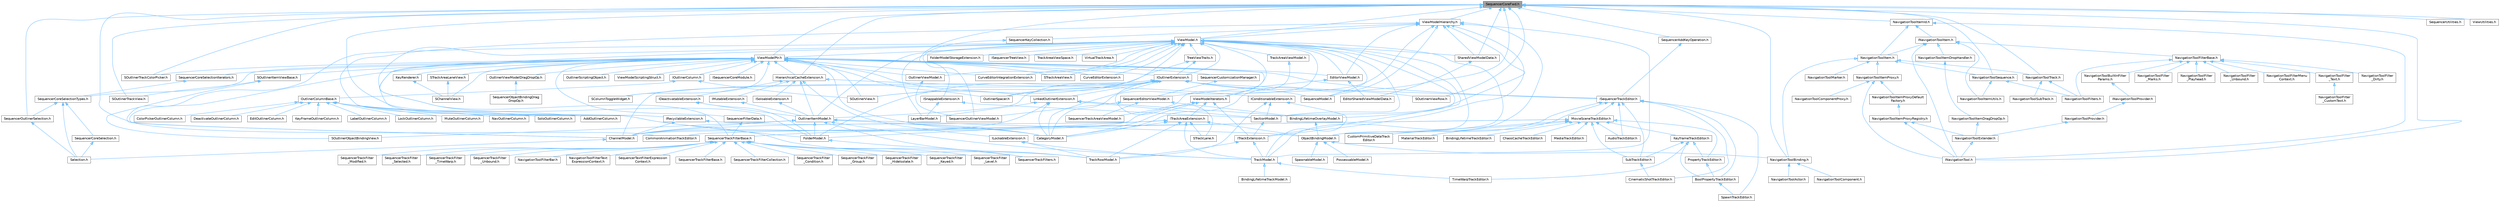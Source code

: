 digraph "SequencerCoreFwd.h"
{
 // INTERACTIVE_SVG=YES
 // LATEX_PDF_SIZE
  bgcolor="transparent";
  edge [fontname=Helvetica,fontsize=10,labelfontname=Helvetica,labelfontsize=10];
  node [fontname=Helvetica,fontsize=10,shape=box,height=0.2,width=0.4];
  Node1 [id="Node000001",label="SequencerCoreFwd.h",height=0.2,width=0.4,color="gray40", fillcolor="grey60", style="filled", fontcolor="black",tooltip=" "];
  Node1 -> Node2 [id="edge1_Node000001_Node000002",dir="back",color="steelblue1",style="solid",tooltip=" "];
  Node2 [id="Node000002",label="CommonAnimationTrackEditor.h",height=0.2,width=0.4,color="grey40", fillcolor="white", style="filled",URL="$d9/d6e/CommonAnimationTrackEditor_8h.html",tooltip=" "];
  Node1 -> Node3 [id="edge2_Node000001_Node000003",dir="back",color="steelblue1",style="solid",tooltip=" "];
  Node3 [id="Node000003",label="HierarchicalCacheExtension.h",height=0.2,width=0.4,color="grey40", fillcolor="white", style="filled",URL="$da/d29/HierarchicalCacheExtension_8h.html",tooltip=" "];
  Node3 -> Node4 [id="edge3_Node000003_Node000004",dir="back",color="steelblue1",style="solid",tooltip=" "];
  Node4 [id="Node000004",label="IConditionableExtension.h",height=0.2,width=0.4,color="grey40", fillcolor="white", style="filled",URL="$d3/d60/IConditionableExtension_8h.html",tooltip=" "];
  Node4 -> Node5 [id="edge4_Node000004_Node000005",dir="back",color="steelblue1",style="solid",tooltip=" "];
  Node5 [id="Node000005",label="SectionModel.h",height=0.2,width=0.4,color="grey40", fillcolor="white", style="filled",URL="$d7/d0c/SectionModel_8h.html",tooltip=" "];
  Node5 -> Node6 [id="edge5_Node000005_Node000006",dir="back",color="steelblue1",style="solid",tooltip=" "];
  Node6 [id="Node000006",label="ITrackExtension.h",height=0.2,width=0.4,color="grey40", fillcolor="white", style="filled",URL="$d4/d09/ITrackExtension_8h.html",tooltip=" "];
  Node6 -> Node7 [id="edge6_Node000006_Node000007",dir="back",color="steelblue1",style="solid",tooltip=" "];
  Node7 [id="Node000007",label="TrackModel.h",height=0.2,width=0.4,color="grey40", fillcolor="white", style="filled",URL="$db/d94/TrackModel_8h.html",tooltip=" "];
  Node7 -> Node8 [id="edge7_Node000007_Node000008",dir="back",color="steelblue1",style="solid",tooltip=" "];
  Node8 [id="Node000008",label="BindingLifetimeTrackModel.h",height=0.2,width=0.4,color="grey40", fillcolor="white", style="filled",URL="$d5/d30/BindingLifetimeTrackModel_8h.html",tooltip=" "];
  Node7 -> Node9 [id="edge8_Node000007_Node000009",dir="back",color="steelblue1",style="solid",tooltip=" "];
  Node9 [id="Node000009",label="TimeWarpTrackEditor.h",height=0.2,width=0.4,color="grey40", fillcolor="white", style="filled",URL="$dc/d2e/TimeWarpTrackEditor_8h.html",tooltip=" "];
  Node6 -> Node10 [id="edge9_Node000006_Node000010",dir="back",color="steelblue1",style="solid",tooltip=" "];
  Node10 [id="Node000010",label="TrackRowModel.h",height=0.2,width=0.4,color="grey40", fillcolor="white", style="filled",URL="$d8/db5/TrackRowModel_8h.html",tooltip=" "];
  Node4 -> Node7 [id="edge10_Node000004_Node000007",dir="back",color="steelblue1",style="solid",tooltip=" "];
  Node4 -> Node10 [id="edge11_Node000004_Node000010",dir="back",color="steelblue1",style="solid",tooltip=" "];
  Node3 -> Node11 [id="edge12_Node000003_Node000011",dir="back",color="steelblue1",style="solid",tooltip=" "];
  Node11 [id="Node000011",label="IDeactivatableExtension.h",height=0.2,width=0.4,color="grey40", fillcolor="white", style="filled",URL="$dd/d9e/IDeactivatableExtension_8h.html",tooltip=" "];
  Node11 -> Node12 [id="edge13_Node000011_Node000012",dir="back",color="steelblue1",style="solid",tooltip=" "];
  Node12 [id="Node000012",label="FolderModel.h",height=0.2,width=0.4,color="grey40", fillcolor="white", style="filled",URL="$d4/d1d/FolderModel_8h.html",tooltip=" "];
  Node12 -> Node13 [id="edge14_Node000012_Node000013",dir="back",color="steelblue1",style="solid",tooltip=" "];
  Node13 [id="Node000013",label="SequencerTrackFilters.h",height=0.2,width=0.4,color="grey40", fillcolor="white", style="filled",URL="$df/d72/SequencerTrackFilters_8h.html",tooltip=" "];
  Node11 -> Node14 [id="edge15_Node000011_Node000014",dir="back",color="steelblue1",style="solid",tooltip=" "];
  Node14 [id="Node000014",label="OutlinerItemModel.h",height=0.2,width=0.4,color="grey40", fillcolor="white", style="filled",URL="$da/dbf/OutlinerItemModel_8h.html",tooltip=" "];
  Node14 -> Node15 [id="edge16_Node000014_Node000015",dir="back",color="steelblue1",style="solid",tooltip=" "];
  Node15 [id="Node000015",label="CategoryModel.h",height=0.2,width=0.4,color="grey40", fillcolor="white", style="filled",URL="$db/dfe/CategoryModel_8h.html",tooltip=" "];
  Node14 -> Node16 [id="edge17_Node000014_Node000016",dir="back",color="steelblue1",style="solid",tooltip=" "];
  Node16 [id="Node000016",label="ChannelModel.h",height=0.2,width=0.4,color="grey40", fillcolor="white", style="filled",URL="$de/d30/ChannelModel_8h.html",tooltip=" "];
  Node16 -> Node17 [id="edge18_Node000016_Node000017",dir="back",color="steelblue1",style="solid",tooltip=" "];
  Node17 [id="Node000017",label="Selection.h",height=0.2,width=0.4,color="grey40", fillcolor="white", style="filled",URL="$dd/dc2/Editor_2Sequencer_2Public_2MVVM_2Selection_2Selection_8h.html",tooltip=" "];
  Node14 -> Node12 [id="edge19_Node000014_Node000012",dir="back",color="steelblue1",style="solid",tooltip=" "];
  Node14 -> Node18 [id="edge20_Node000014_Node000018",dir="back",color="steelblue1",style="solid",tooltip=" "];
  Node18 [id="Node000018",label="ObjectBindingModel.h",height=0.2,width=0.4,color="grey40", fillcolor="white", style="filled",URL="$de/dbc/ObjectBindingModel_8h.html",tooltip=" "];
  Node18 -> Node19 [id="edge21_Node000018_Node000019",dir="back",color="steelblue1",style="solid",tooltip=" "];
  Node19 [id="Node000019",label="NavigationToolBinding.h",height=0.2,width=0.4,color="grey40", fillcolor="white", style="filled",URL="$d0/db5/NavigationToolBinding_8h.html",tooltip=" "];
  Node19 -> Node20 [id="edge22_Node000019_Node000020",dir="back",color="steelblue1",style="solid",tooltip=" "];
  Node20 [id="Node000020",label="NavigationToolActor.h",height=0.2,width=0.4,color="grey40", fillcolor="white", style="filled",URL="$d6/da8/NavigationToolActor_8h.html",tooltip=" "];
  Node19 -> Node21 [id="edge23_Node000019_Node000021",dir="back",color="steelblue1",style="solid",tooltip=" "];
  Node21 [id="Node000021",label="NavigationToolComponent.h",height=0.2,width=0.4,color="grey40", fillcolor="white", style="filled",URL="$d7/dfc/NavigationToolComponent_8h.html",tooltip=" "];
  Node18 -> Node22 [id="edge24_Node000018_Node000022",dir="back",color="steelblue1",style="solid",tooltip=" "];
  Node22 [id="Node000022",label="PossessableModel.h",height=0.2,width=0.4,color="grey40", fillcolor="white", style="filled",URL="$d5/d01/PossessableModel_8h.html",tooltip=" "];
  Node18 -> Node23 [id="edge25_Node000018_Node000023",dir="back",color="steelblue1",style="solid",tooltip=" "];
  Node23 [id="Node000023",label="SpawnableModel.h",height=0.2,width=0.4,color="grey40", fillcolor="white", style="filled",URL="$d0/dd5/SpawnableModel_8h.html",tooltip=" "];
  Node14 -> Node24 [id="edge26_Node000014_Node000024",dir="back",color="steelblue1",style="solid",tooltip=" "];
  Node24 [id="Node000024",label="SOutlinerObjectBindingView.h",height=0.2,width=0.4,color="grey40", fillcolor="white", style="filled",URL="$d1/dfa/SOutlinerObjectBindingView_8h.html",tooltip=" "];
  Node14 -> Node7 [id="edge27_Node000014_Node000007",dir="back",color="steelblue1",style="solid",tooltip=" "];
  Node14 -> Node10 [id="edge28_Node000014_Node000010",dir="back",color="steelblue1",style="solid",tooltip=" "];
  Node3 -> Node25 [id="edge29_Node000003_Node000025",dir="back",color="steelblue1",style="solid",tooltip=" "];
  Node25 [id="Node000025",label="ILockableExtension.h",height=0.2,width=0.4,color="grey40", fillcolor="white", style="filled",URL="$dd/d3f/ILockableExtension_8h.html",tooltip=" "];
  Node25 -> Node7 [id="edge30_Node000025_Node000007",dir="back",color="steelblue1",style="solid",tooltip=" "];
  Node25 -> Node10 [id="edge31_Node000025_Node000010",dir="back",color="steelblue1",style="solid",tooltip=" "];
  Node3 -> Node26 [id="edge32_Node000003_Node000026",dir="back",color="steelblue1",style="solid",tooltip=" "];
  Node26 [id="Node000026",label="IMutableExtension.h",height=0.2,width=0.4,color="grey40", fillcolor="white", style="filled",URL="$d9/dca/IMutableExtension_8h.html",tooltip=" "];
  Node26 -> Node14 [id="edge33_Node000026_Node000014",dir="back",color="steelblue1",style="solid",tooltip=" "];
  Node3 -> Node27 [id="edge34_Node000003_Node000027",dir="back",color="steelblue1",style="solid",tooltip=" "];
  Node27 [id="Node000027",label="ISoloableExtension.h",height=0.2,width=0.4,color="grey40", fillcolor="white", style="filled",URL="$d8/d58/ISoloableExtension_8h.html",tooltip=" "];
  Node27 -> Node14 [id="edge35_Node000027_Node000014",dir="back",color="steelblue1",style="solid",tooltip=" "];
  Node3 -> Node14 [id="edge36_Node000003_Node000014",dir="back",color="steelblue1",style="solid",tooltip=" "];
  Node1 -> Node28 [id="edge37_Node000001_Node000028",dir="back",color="steelblue1",style="solid",tooltip=" "];
  Node28 [id="Node000028",label="INavigationTool.h",height=0.2,width=0.4,color="grey40", fillcolor="white", style="filled",URL="$df/d66/INavigationTool_8h.html",tooltip=" "];
  Node1 -> Node29 [id="edge38_Node000001_Node000029",dir="back",color="steelblue1",style="solid",tooltip=" "];
  Node29 [id="Node000029",label="IRecyclableExtension.h",height=0.2,width=0.4,color="grey40", fillcolor="white", style="filled",URL="$d5/de1/IRecyclableExtension_8h.html",tooltip=" "];
  Node29 -> Node15 [id="edge39_Node000029_Node000015",dir="back",color="steelblue1",style="solid",tooltip=" "];
  Node29 -> Node16 [id="edge40_Node000029_Node000016",dir="back",color="steelblue1",style="solid",tooltip=" "];
  Node1 -> Node30 [id="edge41_Node000001_Node000030",dir="back",color="steelblue1",style="solid",tooltip=" "];
  Node30 [id="Node000030",label="ISnappableExtension.h",height=0.2,width=0.4,color="grey40", fillcolor="white", style="filled",URL="$d9/d19/ISnappableExtension_8h.html",tooltip=" "];
  Node30 -> Node31 [id="edge42_Node000030_Node000031",dir="back",color="steelblue1",style="solid",tooltip=" "];
  Node31 [id="Node000031",label="LayerBarModel.h",height=0.2,width=0.4,color="grey40", fillcolor="white", style="filled",URL="$dd/daa/LayerBarModel_8h.html",tooltip=" "];
  Node30 -> Node5 [id="edge43_Node000030_Node000005",dir="back",color="steelblue1",style="solid",tooltip=" "];
  Node1 -> Node19 [id="edge44_Node000001_Node000019",dir="back",color="steelblue1",style="solid",tooltip=" "];
  Node1 -> Node32 [id="edge45_Node000001_Node000032",dir="back",color="steelblue1",style="solid",tooltip=" "];
  Node32 [id="Node000032",label="NavigationToolItemId.h",height=0.2,width=0.4,color="grey40", fillcolor="white", style="filled",URL="$d9/de2/NavigationToolItemId_8h.html",tooltip=" "];
  Node32 -> Node28 [id="edge46_Node000032_Node000028",dir="back",color="steelblue1",style="solid",tooltip=" "];
  Node32 -> Node33 [id="edge47_Node000032_Node000033",dir="back",color="steelblue1",style="solid",tooltip=" "];
  Node33 [id="Node000033",label="INavigationToolItem.h",height=0.2,width=0.4,color="grey40", fillcolor="white", style="filled",URL="$d8/d5d/INavigationToolItem_8h.html",tooltip=" "];
  Node33 -> Node28 [id="edge48_Node000033_Node000028",dir="back",color="steelblue1",style="solid",tooltip=" "];
  Node33 -> Node34 [id="edge49_Node000033_Node000034",dir="back",color="steelblue1",style="solid",tooltip=" "];
  Node34 [id="Node000034",label="NavigationToolFilterBase.h",height=0.2,width=0.4,color="grey40", fillcolor="white", style="filled",URL="$d6/d34/NavigationToolFilterBase_8h.html",tooltip=" "];
  Node34 -> Node35 [id="edge50_Node000034_Node000035",dir="back",color="steelblue1",style="solid",tooltip=" "];
  Node35 [id="Node000035",label="NavigationToolBuiltInFilter\lParams.h",height=0.2,width=0.4,color="grey40", fillcolor="white", style="filled",URL="$da/d7f/NavigationToolBuiltInFilterParams_8h.html",tooltip=" "];
  Node35 -> Node36 [id="edge51_Node000035_Node000036",dir="back",color="steelblue1",style="solid",tooltip=" "];
  Node36 [id="Node000036",label="INavigationToolProvider.h",height=0.2,width=0.4,color="grey40", fillcolor="white", style="filled",URL="$d0/d2b/INavigationToolProvider_8h.html",tooltip=" "];
  Node36 -> Node37 [id="edge52_Node000036_Node000037",dir="back",color="steelblue1",style="solid",tooltip=" "];
  Node37 [id="Node000037",label="NavigationToolProvider.h",height=0.2,width=0.4,color="grey40", fillcolor="white", style="filled",URL="$d9/db0/NavigationToolProvider_8h.html",tooltip=" "];
  Node37 -> Node38 [id="edge53_Node000037_Node000038",dir="back",color="steelblue1",style="solid",tooltip=" "];
  Node38 [id="Node000038",label="NavigationToolExtender.h",height=0.2,width=0.4,color="grey40", fillcolor="white", style="filled",URL="$d6/dbe/NavigationToolExtender_8h.html",tooltip=" "];
  Node38 -> Node28 [id="edge54_Node000038_Node000028",dir="back",color="steelblue1",style="solid",tooltip=" "];
  Node34 -> Node39 [id="edge55_Node000034_Node000039",dir="back",color="steelblue1",style="solid",tooltip=" "];
  Node39 [id="Node000039",label="NavigationToolFilterMenu\lContext.h",height=0.2,width=0.4,color="grey40", fillcolor="white", style="filled",URL="$d3/d52/NavigationToolFilterMenuContext_8h.html",tooltip=" "];
  Node34 -> Node40 [id="edge56_Node000034_Node000040",dir="back",color="steelblue1",style="solid",tooltip=" "];
  Node40 [id="Node000040",label="NavigationToolFilter\l_Dirty.h",height=0.2,width=0.4,color="grey40", fillcolor="white", style="filled",URL="$d9/df7/NavigationToolFilter__Dirty_8h.html",tooltip=" "];
  Node34 -> Node41 [id="edge57_Node000034_Node000041",dir="back",color="steelblue1",style="solid",tooltip=" "];
  Node41 [id="Node000041",label="NavigationToolFilter\l_Marks.h",height=0.2,width=0.4,color="grey40", fillcolor="white", style="filled",URL="$db/d15/NavigationToolFilter__Marks_8h.html",tooltip=" "];
  Node34 -> Node42 [id="edge58_Node000034_Node000042",dir="back",color="steelblue1",style="solid",tooltip=" "];
  Node42 [id="Node000042",label="NavigationToolFilter\l_Playhead.h",height=0.2,width=0.4,color="grey40", fillcolor="white", style="filled",URL="$df/da2/NavigationToolFilter__Playhead_8h.html",tooltip=" "];
  Node34 -> Node43 [id="edge59_Node000034_Node000043",dir="back",color="steelblue1",style="solid",tooltip=" "];
  Node43 [id="Node000043",label="NavigationToolFilter\l_Text.h",height=0.2,width=0.4,color="grey40", fillcolor="white", style="filled",URL="$d2/db8/NavigationToolFilter__Text_8h.html",tooltip=" "];
  Node43 -> Node44 [id="edge60_Node000043_Node000044",dir="back",color="steelblue1",style="solid",tooltip=" "];
  Node44 [id="Node000044",label="NavigationToolFilter\l_CustomText.h",height=0.2,width=0.4,color="grey40", fillcolor="white", style="filled",URL="$d5/d4b/NavigationToolFilter__CustomText_8h.html",tooltip=" "];
  Node34 -> Node45 [id="edge61_Node000034_Node000045",dir="back",color="steelblue1",style="solid",tooltip=" "];
  Node45 [id="Node000045",label="NavigationToolFilter\l_Unbound.h",height=0.2,width=0.4,color="grey40", fillcolor="white", style="filled",URL="$df/da4/NavigationToolFilter__Unbound_8h.html",tooltip=" "];
  Node34 -> Node46 [id="edge62_Node000034_Node000046",dir="back",color="steelblue1",style="solid",tooltip=" "];
  Node46 [id="Node000046",label="NavigationToolFilters.h",height=0.2,width=0.4,color="grey40", fillcolor="white", style="filled",URL="$db/dbd/NavigationToolFilters_8h.html",tooltip=" "];
  Node33 -> Node47 [id="edge63_Node000033_Node000047",dir="back",color="steelblue1",style="solid",tooltip=" "];
  Node47 [id="Node000047",label="NavigationToolItem.h",height=0.2,width=0.4,color="grey40", fillcolor="white", style="filled",URL="$db/daa/NavigationToolItem_8h.html",tooltip=" "];
  Node47 -> Node19 [id="edge64_Node000047_Node000019",dir="back",color="steelblue1",style="solid",tooltip=" "];
  Node47 -> Node48 [id="edge65_Node000047_Node000048",dir="back",color="steelblue1",style="solid",tooltip=" "];
  Node48 [id="Node000048",label="NavigationToolItemProxy.h",height=0.2,width=0.4,color="grey40", fillcolor="white", style="filled",URL="$d7/d38/NavigationToolItemProxy_8h.html",tooltip=" "];
  Node48 -> Node28 [id="edge66_Node000048_Node000028",dir="back",color="steelblue1",style="solid",tooltip=" "];
  Node48 -> Node49 [id="edge67_Node000048_Node000049",dir="back",color="steelblue1",style="solid",tooltip=" "];
  Node49 [id="Node000049",label="NavigationToolComponentProxy.h",height=0.2,width=0.4,color="grey40", fillcolor="white", style="filled",URL="$d3/dcb/NavigationToolComponentProxy_8h.html",tooltip=" "];
  Node48 -> Node50 [id="edge68_Node000048_Node000050",dir="back",color="steelblue1",style="solid",tooltip=" "];
  Node50 [id="Node000050",label="NavigationToolItemProxyDefault\lFactory.h",height=0.2,width=0.4,color="grey40", fillcolor="white", style="filled",URL="$dc/dff/NavigationToolItemProxyDefaultFactory_8h.html",tooltip=" "];
  Node50 -> Node51 [id="edge69_Node000050_Node000051",dir="back",color="steelblue1",style="solid",tooltip=" "];
  Node51 [id="Node000051",label="NavigationToolItemProxyRegistry.h",height=0.2,width=0.4,color="grey40", fillcolor="white", style="filled",URL="$df/d25/NavigationToolItemProxyRegistry_8h.html",tooltip=" "];
  Node51 -> Node28 [id="edge70_Node000051_Node000028",dir="back",color="steelblue1",style="solid",tooltip=" "];
  Node51 -> Node38 [id="edge71_Node000051_Node000038",dir="back",color="steelblue1",style="solid",tooltip=" "];
  Node47 -> Node52 [id="edge72_Node000047_Node000052",dir="back",color="steelblue1",style="solid",tooltip=" "];
  Node52 [id="Node000052",label="NavigationToolMarker.h",height=0.2,width=0.4,color="grey40", fillcolor="white", style="filled",URL="$dd/d41/NavigationToolMarker_8h.html",tooltip=" "];
  Node47 -> Node53 [id="edge73_Node000047_Node000053",dir="back",color="steelblue1",style="solid",tooltip=" "];
  Node53 [id="Node000053",label="NavigationToolSequence.h",height=0.2,width=0.4,color="grey40", fillcolor="white", style="filled",URL="$d3/d05/NavigationToolSequence_8h.html",tooltip=" "];
  Node53 -> Node46 [id="edge74_Node000053_Node000046",dir="back",color="steelblue1",style="solid",tooltip=" "];
  Node53 -> Node54 [id="edge75_Node000053_Node000054",dir="back",color="steelblue1",style="solid",tooltip=" "];
  Node54 [id="Node000054",label="NavigationToolItemUtils.h",height=0.2,width=0.4,color="grey40", fillcolor="white", style="filled",URL="$d4/d54/NavigationToolItemUtils_8h.html",tooltip=" "];
  Node47 -> Node55 [id="edge76_Node000047_Node000055",dir="back",color="steelblue1",style="solid",tooltip=" "];
  Node55 [id="Node000055",label="NavigationToolTrack.h",height=0.2,width=0.4,color="grey40", fillcolor="white", style="filled",URL="$d8/d98/NavigationToolTrack_8h.html",tooltip=" "];
  Node55 -> Node46 [id="edge77_Node000055_Node000046",dir="back",color="steelblue1",style="solid",tooltip=" "];
  Node55 -> Node56 [id="edge78_Node000055_Node000056",dir="back",color="steelblue1",style="solid",tooltip=" "];
  Node56 [id="Node000056",label="NavigationToolSubTrack.h",height=0.2,width=0.4,color="grey40", fillcolor="white", style="filled",URL="$d4/de1/NavigationToolSubTrack_8h.html",tooltip=" "];
  Node33 -> Node57 [id="edge79_Node000033_Node000057",dir="back",color="steelblue1",style="solid",tooltip=" "];
  Node57 [id="Node000057",label="NavigationToolItemDropHandler.h",height=0.2,width=0.4,color="grey40", fillcolor="white", style="filled",URL="$df/d1e/NavigationToolItemDropHandler_8h.html",tooltip=" "];
  Node57 -> Node58 [id="edge80_Node000057_Node000058",dir="back",color="steelblue1",style="solid",tooltip=" "];
  Node58 [id="Node000058",label="NavigationToolItemDragDropOp.h",height=0.2,width=0.4,color="grey40", fillcolor="white", style="filled",URL="$d5/ddf/NavigationToolItemDragDropOp_8h.html",tooltip=" "];
  Node58 -> Node38 [id="edge81_Node000058_Node000038",dir="back",color="steelblue1",style="solid",tooltip=" "];
  Node33 -> Node54 [id="edge82_Node000033_Node000054",dir="back",color="steelblue1",style="solid",tooltip=" "];
  Node32 -> Node47 [id="edge83_Node000032_Node000047",dir="back",color="steelblue1",style="solid",tooltip=" "];
  Node1 -> Node53 [id="edge84_Node000001_Node000053",dir="back",color="steelblue1",style="solid",tooltip=" "];
  Node1 -> Node55 [id="edge85_Node000001_Node000055",dir="back",color="steelblue1",style="solid",tooltip=" "];
  Node1 -> Node59 [id="edge86_Node000001_Node000059",dir="back",color="steelblue1",style="solid",tooltip=" "];
  Node59 [id="Node000059",label="SOutlinerTrackColorPicker.h",height=0.2,width=0.4,color="grey40", fillcolor="white", style="filled",URL="$d8/d7f/SOutlinerTrackColorPicker_8h.html",tooltip=" "];
  Node1 -> Node60 [id="edge87_Node000001_Node000060",dir="back",color="steelblue1",style="solid",tooltip=" "];
  Node60 [id="Node000060",label="SOutlinerTrackView.h",height=0.2,width=0.4,color="grey40", fillcolor="white", style="filled",URL="$d6/d46/SOutlinerTrackView_8h.html",tooltip=" "];
  Node1 -> Node61 [id="edge88_Node000001_Node000061",dir="back",color="steelblue1",style="solid",tooltip=" "];
  Node61 [id="Node000061",label="SOutlinerViewRow.h",height=0.2,width=0.4,color="grey40", fillcolor="white", style="filled",URL="$db/de3/SOutlinerViewRow_8h.html",tooltip=" "];
  Node1 -> Node62 [id="edge89_Node000001_Node000062",dir="back",color="steelblue1",style="solid",tooltip=" "];
  Node62 [id="Node000062",label="SequenceModel.h",height=0.2,width=0.4,color="grey40", fillcolor="white", style="filled",URL="$d4/d28/SequenceModel_8h.html",tooltip=" "];
  Node1 -> Node63 [id="edge90_Node000001_Node000063",dir="back",color="steelblue1",style="solid",tooltip=" "];
  Node63 [id="Node000063",label="SequencerAddKeyOperation.h",height=0.2,width=0.4,color="grey40", fillcolor="white", style="filled",URL="$d5/d01/SequencerAddKeyOperation_8h.html",tooltip=" "];
  Node63 -> Node64 [id="edge91_Node000063_Node000064",dir="back",color="steelblue1",style="solid",tooltip=" "];
  Node64 [id="Node000064",label="ISequencerTrackEditor.h",height=0.2,width=0.4,color="grey40", fillcolor="white", style="filled",URL="$df/dca/ISequencerTrackEditor_8h.html",tooltip=" "];
  Node64 -> Node65 [id="edge92_Node000064_Node000065",dir="back",color="steelblue1",style="solid",tooltip=" "];
  Node65 [id="Node000065",label="AudioTrackEditor.h",height=0.2,width=0.4,color="grey40", fillcolor="white", style="filled",URL="$dd/d96/AudioTrackEditor_8h.html",tooltip=" "];
  Node64 -> Node66 [id="edge93_Node000064_Node000066",dir="back",color="steelblue1",style="solid",tooltip=" "];
  Node66 [id="Node000066",label="BoolPropertyTrackEditor.h",height=0.2,width=0.4,color="grey40", fillcolor="white", style="filled",URL="$db/d07/BoolPropertyTrackEditor_8h.html",tooltip=" "];
  Node66 -> Node67 [id="edge94_Node000066_Node000067",dir="back",color="steelblue1",style="solid",tooltip=" "];
  Node67 [id="Node000067",label="SpawnTrackEditor.h",height=0.2,width=0.4,color="grey40", fillcolor="white", style="filled",URL="$d5/dac/SpawnTrackEditor_8h.html",tooltip=" "];
  Node64 -> Node68 [id="edge95_Node000064_Node000068",dir="back",color="steelblue1",style="solid",tooltip=" "];
  Node68 [id="Node000068",label="CinematicShotTrackEditor.h",height=0.2,width=0.4,color="grey40", fillcolor="white", style="filled",URL="$d3/d0c/CinematicShotTrackEditor_8h.html",tooltip=" "];
  Node64 -> Node69 [id="edge96_Node000064_Node000069",dir="back",color="steelblue1",style="solid",tooltip=" "];
  Node69 [id="Node000069",label="CustomPrimitiveDataTrack\lEditor.h",height=0.2,width=0.4,color="grey40", fillcolor="white", style="filled",URL="$dc/d8f/CustomPrimitiveDataTrackEditor_8h.html",tooltip=" "];
  Node64 -> Node70 [id="edge97_Node000064_Node000070",dir="back",color="steelblue1",style="solid",tooltip=" "];
  Node70 [id="Node000070",label="MaterialTrackEditor.h",height=0.2,width=0.4,color="grey40", fillcolor="white", style="filled",URL="$d1/d9f/MaterialTrackEditor_8h.html",tooltip=" "];
  Node64 -> Node71 [id="edge98_Node000064_Node000071",dir="back",color="steelblue1",style="solid",tooltip=" "];
  Node71 [id="Node000071",label="MovieSceneTrackEditor.h",height=0.2,width=0.4,color="grey40", fillcolor="white", style="filled",URL="$db/d6c/MovieSceneTrackEditor_8h.html",tooltip=" "];
  Node71 -> Node65 [id="edge99_Node000071_Node000065",dir="back",color="steelblue1",style="solid",tooltip=" "];
  Node71 -> Node72 [id="edge100_Node000071_Node000072",dir="back",color="steelblue1",style="solid",tooltip=" "];
  Node72 [id="Node000072",label="BindingLifetimeTrackEditor.h",height=0.2,width=0.4,color="grey40", fillcolor="white", style="filled",URL="$db/d3c/BindingLifetimeTrackEditor_8h.html",tooltip=" "];
  Node71 -> Node73 [id="edge101_Node000071_Node000073",dir="back",color="steelblue1",style="solid",tooltip=" "];
  Node73 [id="Node000073",label="ChaosCacheTrackEditor.h",height=0.2,width=0.4,color="grey40", fillcolor="white", style="filled",URL="$db/d36/ChaosCacheTrackEditor_8h.html",tooltip=" "];
  Node71 -> Node2 [id="edge102_Node000071_Node000002",dir="back",color="steelblue1",style="solid",tooltip=" "];
  Node71 -> Node69 [id="edge103_Node000071_Node000069",dir="back",color="steelblue1",style="solid",tooltip=" "];
  Node71 -> Node74 [id="edge104_Node000071_Node000074",dir="back",color="steelblue1",style="solid",tooltip=" "];
  Node74 [id="Node000074",label="KeyframeTrackEditor.h",height=0.2,width=0.4,color="grey40", fillcolor="white", style="filled",URL="$dd/d47/KeyframeTrackEditor_8h.html",tooltip=" "];
  Node74 -> Node66 [id="edge105_Node000074_Node000066",dir="back",color="steelblue1",style="solid",tooltip=" "];
  Node74 -> Node75 [id="edge106_Node000074_Node000075",dir="back",color="steelblue1",style="solid",tooltip=" "];
  Node75 [id="Node000075",label="PropertyTrackEditor.h",height=0.2,width=0.4,color="grey40", fillcolor="white", style="filled",URL="$da/d9a/PropertyTrackEditor_8h.html",tooltip=" "];
  Node75 -> Node66 [id="edge107_Node000075_Node000066",dir="back",color="steelblue1",style="solid",tooltip=" "];
  Node74 -> Node76 [id="edge108_Node000074_Node000076",dir="back",color="steelblue1",style="solid",tooltip=" "];
  Node76 [id="Node000076",label="SubTrackEditor.h",height=0.2,width=0.4,color="grey40", fillcolor="white", style="filled",URL="$d8/d5b/SubTrackEditor_8h.html",tooltip=" "];
  Node76 -> Node68 [id="edge109_Node000076_Node000068",dir="back",color="steelblue1",style="solid",tooltip=" "];
  Node74 -> Node9 [id="edge110_Node000074_Node000009",dir="back",color="steelblue1",style="solid",tooltip=" "];
  Node71 -> Node70 [id="edge111_Node000071_Node000070",dir="back",color="steelblue1",style="solid",tooltip=" "];
  Node71 -> Node77 [id="edge112_Node000071_Node000077",dir="back",color="steelblue1",style="solid",tooltip=" "];
  Node77 [id="Node000077",label="MediaTrackEditor.h",height=0.2,width=0.4,color="grey40", fillcolor="white", style="filled",URL="$d0/d41/MediaTrackEditor_8h.html",tooltip=" "];
  Node71 -> Node75 [id="edge113_Node000071_Node000075",dir="back",color="steelblue1",style="solid",tooltip=" "];
  Node71 -> Node78 [id="edge114_Node000071_Node000078",dir="back",color="steelblue1",style="solid",tooltip=" "];
  Node78 [id="Node000078",label="SequencerTrackFilterBase.h",height=0.2,width=0.4,color="grey40", fillcolor="white", style="filled",URL="$d8/def/Filters_2SequencerTrackFilterBase_8h.html",tooltip=" "];
  Node78 -> Node79 [id="edge115_Node000078_Node000079",dir="back",color="steelblue1",style="solid",tooltip=" "];
  Node79 [id="Node000079",label="NavigationToolFilterBar.h",height=0.2,width=0.4,color="grey40", fillcolor="white", style="filled",URL="$df/d14/NavigationToolFilterBar_8h.html",tooltip=" "];
  Node78 -> Node80 [id="edge116_Node000078_Node000080",dir="back",color="steelblue1",style="solid",tooltip=" "];
  Node80 [id="Node000080",label="NavigationToolFilterText\lExpressionContext.h",height=0.2,width=0.4,color="grey40", fillcolor="white", style="filled",URL="$d8/dd2/NavigationToolFilterTextExpressionContext_8h.html",tooltip=" "];
  Node78 -> Node81 [id="edge117_Node000078_Node000081",dir="back",color="steelblue1",style="solid",tooltip=" "];
  Node81 [id="Node000081",label="SequencerTextFilterExpression\lContext.h",height=0.2,width=0.4,color="grey40", fillcolor="white", style="filled",URL="$d0/d9f/SequencerTextFilterExpressionContext_8h.html",tooltip=" "];
  Node78 -> Node82 [id="edge118_Node000078_Node000082",dir="back",color="steelblue1",style="solid",tooltip=" "];
  Node82 [id="Node000082",label="SequencerTrackFilterBase.h",height=0.2,width=0.4,color="grey40", fillcolor="white", style="filled",URL="$d8/d4d/SequencerTrackFilterBase_8h.html",tooltip=" "];
  Node78 -> Node83 [id="edge119_Node000078_Node000083",dir="back",color="steelblue1",style="solid",tooltip=" "];
  Node83 [id="Node000083",label="SequencerTrackFilterCollection.h",height=0.2,width=0.4,color="grey40", fillcolor="white", style="filled",URL="$d8/de2/SequencerTrackFilterCollection_8h.html",tooltip=" "];
  Node78 -> Node84 [id="edge120_Node000078_Node000084",dir="back",color="steelblue1",style="solid",tooltip=" "];
  Node84 [id="Node000084",label="SequencerTrackFilter\l_Condition.h",height=0.2,width=0.4,color="grey40", fillcolor="white", style="filled",URL="$df/d17/SequencerTrackFilter__Condition_8h.html",tooltip=" "];
  Node78 -> Node85 [id="edge121_Node000078_Node000085",dir="back",color="steelblue1",style="solid",tooltip=" "];
  Node85 [id="Node000085",label="SequencerTrackFilter\l_Group.h",height=0.2,width=0.4,color="grey40", fillcolor="white", style="filled",URL="$da/dea/SequencerTrackFilter__Group_8h.html",tooltip=" "];
  Node78 -> Node86 [id="edge122_Node000078_Node000086",dir="back",color="steelblue1",style="solid",tooltip=" "];
  Node86 [id="Node000086",label="SequencerTrackFilter\l_HideIsolate.h",height=0.2,width=0.4,color="grey40", fillcolor="white", style="filled",URL="$d3/d55/SequencerTrackFilter__HideIsolate_8h.html",tooltip=" "];
  Node78 -> Node87 [id="edge123_Node000078_Node000087",dir="back",color="steelblue1",style="solid",tooltip=" "];
  Node87 [id="Node000087",label="SequencerTrackFilter\l_Keyed.h",height=0.2,width=0.4,color="grey40", fillcolor="white", style="filled",URL="$d4/d2d/SequencerTrackFilter__Keyed_8h.html",tooltip=" "];
  Node78 -> Node88 [id="edge124_Node000078_Node000088",dir="back",color="steelblue1",style="solid",tooltip=" "];
  Node88 [id="Node000088",label="SequencerTrackFilter\l_Level.h",height=0.2,width=0.4,color="grey40", fillcolor="white", style="filled",URL="$d2/d6c/SequencerTrackFilter__Level_8h.html",tooltip=" "];
  Node78 -> Node89 [id="edge125_Node000078_Node000089",dir="back",color="steelblue1",style="solid",tooltip=" "];
  Node89 [id="Node000089",label="SequencerTrackFilter\l_Modified.h",height=0.2,width=0.4,color="grey40", fillcolor="white", style="filled",URL="$d0/dd9/SequencerTrackFilter__Modified_8h.html",tooltip=" "];
  Node78 -> Node90 [id="edge126_Node000078_Node000090",dir="back",color="steelblue1",style="solid",tooltip=" "];
  Node90 [id="Node000090",label="SequencerTrackFilter\l_Selected.h",height=0.2,width=0.4,color="grey40", fillcolor="white", style="filled",URL="$dc/d54/SequencerTrackFilter__Selected_8h.html",tooltip=" "];
  Node78 -> Node91 [id="edge127_Node000078_Node000091",dir="back",color="steelblue1",style="solid",tooltip=" "];
  Node91 [id="Node000091",label="SequencerTrackFilter\l_TimeWarp.h",height=0.2,width=0.4,color="grey40", fillcolor="white", style="filled",URL="$d6/dd0/SequencerTrackFilter__TimeWarp_8h.html",tooltip=" "];
  Node78 -> Node92 [id="edge128_Node000078_Node000092",dir="back",color="steelblue1",style="solid",tooltip=" "];
  Node92 [id="Node000092",label="SequencerTrackFilter\l_Unbound.h",height=0.2,width=0.4,color="grey40", fillcolor="white", style="filled",URL="$d0/dd1/SequencerTrackFilter__Unbound_8h.html",tooltip=" "];
  Node78 -> Node13 [id="edge129_Node000078_Node000013",dir="back",color="steelblue1",style="solid",tooltip=" "];
  Node71 -> Node76 [id="edge130_Node000071_Node000076",dir="back",color="steelblue1",style="solid",tooltip=" "];
  Node64 -> Node67 [id="edge131_Node000064_Node000067",dir="back",color="steelblue1",style="solid",tooltip=" "];
  Node64 -> Node76 [id="edge132_Node000064_Node000076",dir="back",color="steelblue1",style="solid",tooltip=" "];
  Node1 -> Node93 [id="edge133_Node000001_Node000093",dir="back",color="steelblue1",style="solid",tooltip=" "];
  Node93 [id="Node000093",label="SequencerOutlinerSelection.h",height=0.2,width=0.4,color="grey40", fillcolor="white", style="filled",URL="$dd/d50/SequencerOutlinerSelection_8h.html",tooltip=" "];
  Node93 -> Node17 [id="edge134_Node000093_Node000017",dir="back",color="steelblue1",style="solid",tooltip=" "];
  Node1 -> Node94 [id="edge135_Node000001_Node000094",dir="back",color="steelblue1",style="solid",tooltip=" "];
  Node94 [id="Node000094",label="SequencerUtilities.h",height=0.2,width=0.4,color="grey40", fillcolor="white", style="filled",URL="$d4/d47/SequencerUtilities_8h.html",tooltip=" "];
  Node1 -> Node95 [id="edge136_Node000001_Node000095",dir="back",color="steelblue1",style="solid",tooltip=" "];
  Node95 [id="Node000095",label="SharedViewModelData.h",height=0.2,width=0.4,color="grey40", fillcolor="white", style="filled",URL="$da/df4/SharedViewModelData_8h.html",tooltip=" "];
  Node95 -> Node96 [id="edge137_Node000095_Node000096",dir="back",color="steelblue1",style="solid",tooltip=" "];
  Node96 [id="Node000096",label="EditorSharedViewModelData.h",height=0.2,width=0.4,color="grey40", fillcolor="white", style="filled",URL="$dd/dc7/EditorSharedViewModelData_8h.html",tooltip=" "];
  Node1 -> Node97 [id="edge138_Node000001_Node000097",dir="back",color="steelblue1",style="solid",tooltip=" "];
  Node97 [id="Node000097",label="ViewModel.h",height=0.2,width=0.4,color="grey40", fillcolor="white", style="filled",URL="$d1/df9/ViewModel_8h.html",tooltip=" "];
  Node97 -> Node98 [id="edge139_Node000097_Node000098",dir="back",color="steelblue1",style="solid",tooltip=" "];
  Node98 [id="Node000098",label="BindingLifetimeOverlayModel.h",height=0.2,width=0.4,color="grey40", fillcolor="white", style="filled",URL="$d2/d69/BindingLifetimeOverlayModel_8h.html",tooltip=" "];
  Node98 -> Node18 [id="edge140_Node000098_Node000018",dir="back",color="steelblue1",style="solid",tooltip=" "];
  Node97 -> Node15 [id="edge141_Node000097_Node000015",dir="back",color="steelblue1",style="solid",tooltip=" "];
  Node97 -> Node16 [id="edge142_Node000097_Node000016",dir="back",color="steelblue1",style="solid",tooltip=" "];
  Node97 -> Node99 [id="edge143_Node000097_Node000099",dir="back",color="steelblue1",style="solid",tooltip=" "];
  Node99 [id="Node000099",label="CurveEditorExtension.h",height=0.2,width=0.4,color="grey40", fillcolor="white", style="filled",URL="$da/d91/CurveEditorExtension_8h.html",tooltip=" "];
  Node97 -> Node100 [id="edge144_Node000097_Node000100",dir="back",color="steelblue1",style="solid",tooltip=" "];
  Node100 [id="Node000100",label="CurveEditorIntegrationExtension.h",height=0.2,width=0.4,color="grey40", fillcolor="white", style="filled",URL="$d9/ddc/CurveEditorIntegrationExtension_8h.html",tooltip=" "];
  Node97 -> Node101 [id="edge145_Node000097_Node000101",dir="back",color="steelblue1",style="solid",tooltip=" "];
  Node101 [id="Node000101",label="EditorViewModel.h",height=0.2,width=0.4,color="grey40", fillcolor="white", style="filled",URL="$da/d6b/EditorViewModel_8h.html",tooltip=" "];
  Node101 -> Node96 [id="edge146_Node000101_Node000096",dir="back",color="steelblue1",style="solid",tooltip=" "];
  Node101 -> Node102 [id="edge147_Node000101_Node000102",dir="back",color="steelblue1",style="solid",tooltip=" "];
  Node102 [id="Node000102",label="SequencerEditorViewModel.h",height=0.2,width=0.4,color="grey40", fillcolor="white", style="filled",URL="$da/d57/SequencerEditorViewModel_8h.html",tooltip=" "];
  Node102 -> Node98 [id="edge148_Node000102_Node000098",dir="back",color="steelblue1",style="solid",tooltip=" "];
  Node102 -> Node103 [id="edge149_Node000102_Node000103",dir="back",color="steelblue1",style="solid",tooltip=" "];
  Node103 [id="Node000103",label="SequencerOutlinerViewModel.h",height=0.2,width=0.4,color="grey40", fillcolor="white", style="filled",URL="$da/d12/SequencerOutlinerViewModel_8h.html",tooltip=" "];
  Node102 -> Node104 [id="edge150_Node000102_Node000104",dir="back",color="steelblue1",style="solid",tooltip=" "];
  Node104 [id="Node000104",label="SequencerTrackAreaViewModel.h",height=0.2,width=0.4,color="grey40", fillcolor="white", style="filled",URL="$d9/dd2/SequencerTrackAreaViewModel_8h.html",tooltip=" "];
  Node97 -> Node12 [id="edge151_Node000097_Node000012",dir="back",color="steelblue1",style="solid",tooltip=" "];
  Node97 -> Node105 [id="edge152_Node000097_Node000105",dir="back",color="steelblue1",style="solid",tooltip=" "];
  Node105 [id="Node000105",label="FolderModelStorageExtension.h",height=0.2,width=0.4,color="grey40", fillcolor="white", style="filled",URL="$d6/d60/FolderModelStorageExtension_8h.html",tooltip=" "];
  Node97 -> Node106 [id="edge153_Node000097_Node000106",dir="back",color="steelblue1",style="solid",tooltip=" "];
  Node106 [id="Node000106",label="IOutlinerExtension.h",height=0.2,width=0.4,color="grey40", fillcolor="white", style="filled",URL="$db/d1a/IOutlinerExtension_8h.html",tooltip=" "];
  Node106 -> Node15 [id="edge154_Node000106_Node000015",dir="back",color="steelblue1",style="solid",tooltip=" "];
  Node106 -> Node16 [id="edge155_Node000106_Node000016",dir="back",color="steelblue1",style="solid",tooltip=" "];
  Node106 -> Node12 [id="edge156_Node000106_Node000012",dir="back",color="steelblue1",style="solid",tooltip=" "];
  Node106 -> Node64 [id="edge157_Node000106_Node000064",dir="back",color="steelblue1",style="solid",tooltip=" "];
  Node106 -> Node107 [id="edge158_Node000106_Node000107",dir="back",color="steelblue1",style="solid",tooltip=" "];
  Node107 [id="Node000107",label="LinkedOutlinerExtension.h",height=0.2,width=0.4,color="grey40", fillcolor="white", style="filled",URL="$da/d0f/LinkedOutlinerExtension_8h.html",tooltip=" "];
  Node107 -> Node98 [id="edge159_Node000107_Node000098",dir="back",color="steelblue1",style="solid",tooltip=" "];
  Node107 -> Node15 [id="edge160_Node000107_Node000015",dir="back",color="steelblue1",style="solid",tooltip=" "];
  Node107 -> Node16 [id="edge161_Node000107_Node000016",dir="back",color="steelblue1",style="solid",tooltip=" "];
  Node107 -> Node31 [id="edge162_Node000107_Node000031",dir="back",color="steelblue1",style="solid",tooltip=" "];
  Node107 -> Node5 [id="edge163_Node000107_Node000005",dir="back",color="steelblue1",style="solid",tooltip=" "];
  Node106 -> Node14 [id="edge164_Node000106_Node000014",dir="back",color="steelblue1",style="solid",tooltip=" "];
  Node106 -> Node108 [id="edge165_Node000106_Node000108",dir="back",color="steelblue1",style="solid",tooltip=" "];
  Node108 [id="Node000108",label="OutlinerSpacer.h",height=0.2,width=0.4,color="grey40", fillcolor="white", style="filled",URL="$dd/d3e/OutlinerSpacer_8h.html",tooltip=" "];
  Node106 -> Node109 [id="edge166_Node000106_Node000109",dir="back",color="steelblue1",style="solid",tooltip=" "];
  Node109 [id="Node000109",label="SColumnToggleWidget.h",height=0.2,width=0.4,color="grey40", fillcolor="white", style="filled",URL="$de/d8d/SColumnToggleWidget_8h.html",tooltip=" "];
  Node106 -> Node110 [id="edge167_Node000106_Node000110",dir="back",color="steelblue1",style="solid",tooltip=" "];
  Node110 [id="Node000110",label="SOutlinerView.h",height=0.2,width=0.4,color="grey40", fillcolor="white", style="filled",URL="$d5/de1/SOutlinerView_8h.html",tooltip=" "];
  Node106 -> Node61 [id="edge168_Node000106_Node000061",dir="back",color="steelblue1",style="solid",tooltip=" "];
  Node106 -> Node111 [id="edge169_Node000106_Node000111",dir="back",color="steelblue1",style="solid",tooltip=" "];
  Node111 [id="Node000111",label="STrackLane.h",height=0.2,width=0.4,color="grey40", fillcolor="white", style="filled",URL="$d2/d8f/STrackLane_8h.html",tooltip=" "];
  Node106 -> Node62 [id="edge170_Node000106_Node000062",dir="back",color="steelblue1",style="solid",tooltip=" "];
  Node97 -> Node112 [id="edge171_Node000097_Node000112",dir="back",color="steelblue1",style="solid",tooltip=" "];
  Node112 [id="Node000112",label="ISequencerTreeView.h",height=0.2,width=0.4,color="grey40", fillcolor="white", style="filled",URL="$df/db6/ISequencerTreeView_8h.html",tooltip=" "];
  Node97 -> Node6 [id="edge172_Node000097_Node000006",dir="back",color="steelblue1",style="solid",tooltip=" "];
  Node97 -> Node31 [id="edge173_Node000097_Node000031",dir="back",color="steelblue1",style="solid",tooltip=" "];
  Node97 -> Node18 [id="edge174_Node000097_Node000018",dir="back",color="steelblue1",style="solid",tooltip=" "];
  Node97 -> Node14 [id="edge175_Node000097_Node000014",dir="back",color="steelblue1",style="solid",tooltip=" "];
  Node97 -> Node108 [id="edge176_Node000097_Node000108",dir="back",color="steelblue1",style="solid",tooltip=" "];
  Node97 -> Node113 [id="edge177_Node000097_Node000113",dir="back",color="steelblue1",style="solid",tooltip=" "];
  Node113 [id="Node000113",label="OutlinerViewModel.h",height=0.2,width=0.4,color="grey40", fillcolor="white", style="filled",URL="$dd/d41/OutlinerViewModel_8h.html",tooltip=" "];
  Node113 -> Node103 [id="edge178_Node000113_Node000103",dir="back",color="steelblue1",style="solid",tooltip=" "];
  Node97 -> Node114 [id="edge179_Node000097_Node000114",dir="back",color="steelblue1",style="solid",tooltip=" "];
  Node114 [id="Node000114",label="STrackAreaView.h",height=0.2,width=0.4,color="grey40", fillcolor="white", style="filled",URL="$de/d32/STrackAreaView_8h.html",tooltip=" "];
  Node97 -> Node5 [id="edge180_Node000097_Node000005",dir="back",color="steelblue1",style="solid",tooltip=" "];
  Node97 -> Node62 [id="edge181_Node000097_Node000062",dir="back",color="steelblue1",style="solid",tooltip=" "];
  Node97 -> Node95 [id="edge182_Node000097_Node000095",dir="back",color="steelblue1",style="solid",tooltip=" "];
  Node97 -> Node115 [id="edge183_Node000097_Node000115",dir="back",color="steelblue1",style="solid",tooltip=" "];
  Node115 [id="Node000115",label="TrackAreaViewModel.h",height=0.2,width=0.4,color="grey40", fillcolor="white", style="filled",URL="$dd/d8e/TrackAreaViewModel_8h.html",tooltip=" "];
  Node115 -> Node104 [id="edge184_Node000115_Node000104",dir="back",color="steelblue1",style="solid",tooltip=" "];
  Node97 -> Node116 [id="edge185_Node000097_Node000116",dir="back",color="steelblue1",style="solid",tooltip=" "];
  Node116 [id="Node000116",label="TrackAreaViewSpace.h",height=0.2,width=0.4,color="grey40", fillcolor="white", style="filled",URL="$d8/d1e/TrackAreaViewSpace_8h.html",tooltip=" "];
  Node97 -> Node7 [id="edge186_Node000097_Node000007",dir="back",color="steelblue1",style="solid",tooltip=" "];
  Node97 -> Node10 [id="edge187_Node000097_Node000010",dir="back",color="steelblue1",style="solid",tooltip=" "];
  Node97 -> Node117 [id="edge188_Node000097_Node000117",dir="back",color="steelblue1",style="solid",tooltip=" "];
  Node117 [id="Node000117",label="TreeViewTraits.h",height=0.2,width=0.4,color="grey40", fillcolor="white", style="filled",URL="$d2/d3b/TreeViewTraits_8h.html",tooltip=" "];
  Node117 -> Node106 [id="edge189_Node000117_Node000106",dir="back",color="steelblue1",style="solid",tooltip=" "];
  Node117 -> Node110 [id="edge190_Node000117_Node000110",dir="back",color="steelblue1",style="solid",tooltip=" "];
  Node97 -> Node118 [id="edge191_Node000097_Node000118",dir="back",color="steelblue1",style="solid",tooltip=" "];
  Node118 [id="Node000118",label="ViewModelIterators.h",height=0.2,width=0.4,color="grey40", fillcolor="white", style="filled",URL="$d8/d24/ViewModelIterators_8h.html",tooltip=" "];
  Node118 -> Node15 [id="edge192_Node000118_Node000015",dir="back",color="steelblue1",style="solid",tooltip=" "];
  Node118 -> Node16 [id="edge193_Node000118_Node000016",dir="back",color="steelblue1",style="solid",tooltip=" "];
  Node118 -> Node119 [id="edge194_Node000118_Node000119",dir="back",color="steelblue1",style="solid",tooltip=" "];
  Node119 [id="Node000119",label="ITrackAreaExtension.h",height=0.2,width=0.4,color="grey40", fillcolor="white", style="filled",URL="$d4/d6c/ITrackAreaExtension_8h.html",tooltip=" "];
  Node119 -> Node15 [id="edge195_Node000119_Node000015",dir="back",color="steelblue1",style="solid",tooltip=" "];
  Node119 -> Node16 [id="edge196_Node000119_Node000016",dir="back",color="steelblue1",style="solid",tooltip=" "];
  Node119 -> Node12 [id="edge197_Node000119_Node000012",dir="back",color="steelblue1",style="solid",tooltip=" "];
  Node119 -> Node18 [id="edge198_Node000119_Node000018",dir="back",color="steelblue1",style="solid",tooltip=" "];
  Node119 -> Node111 [id="edge199_Node000119_Node000111",dir="back",color="steelblue1",style="solid",tooltip=" "];
  Node119 -> Node7 [id="edge200_Node000119_Node000007",dir="back",color="steelblue1",style="solid",tooltip=" "];
  Node119 -> Node10 [id="edge201_Node000119_Node000010",dir="back",color="steelblue1",style="solid",tooltip=" "];
  Node118 -> Node6 [id="edge202_Node000118_Node000006",dir="back",color="steelblue1",style="solid",tooltip=" "];
  Node97 -> Node120 [id="edge203_Node000097_Node000120",dir="back",color="steelblue1",style="solid",tooltip=" "];
  Node120 [id="Node000120",label="ViewModelPtr.h",height=0.2,width=0.4,color="grey40", fillcolor="white", style="filled",URL="$dc/d8f/ViewModelPtr_8h.html",tooltip=" "];
  Node120 -> Node15 [id="edge204_Node000120_Node000015",dir="back",color="steelblue1",style="solid",tooltip=" "];
  Node120 -> Node16 [id="edge205_Node000120_Node000016",dir="back",color="steelblue1",style="solid",tooltip=" "];
  Node120 -> Node99 [id="edge206_Node000120_Node000099",dir="back",color="steelblue1",style="solid",tooltip=" "];
  Node120 -> Node100 [id="edge207_Node000120_Node000100",dir="back",color="steelblue1",style="solid",tooltip=" "];
  Node120 -> Node101 [id="edge208_Node000120_Node000101",dir="back",color="steelblue1",style="solid",tooltip=" "];
  Node120 -> Node3 [id="edge209_Node000120_Node000003",dir="back",color="steelblue1",style="solid",tooltip=" "];
  Node120 -> Node121 [id="edge210_Node000120_Node000121",dir="back",color="steelblue1",style="solid",tooltip=" "];
  Node121 [id="Node000121",label="IOutlinerColumn.h",height=0.2,width=0.4,color="grey40", fillcolor="white", style="filled",URL="$d7/da4/IOutlinerColumn_8h.html",tooltip=" "];
  Node121 -> Node122 [id="edge211_Node000121_Node000122",dir="back",color="steelblue1",style="solid",tooltip=" "];
  Node122 [id="Node000122",label="OutlinerColumnBase.h",height=0.2,width=0.4,color="grey40", fillcolor="white", style="filled",URL="$df/dab/OutlinerColumnBase_8h.html",tooltip=" "];
  Node122 -> Node123 [id="edge212_Node000122_Node000123",dir="back",color="steelblue1",style="solid",tooltip=" "];
  Node123 [id="Node000123",label="AddOutlinerColumn.h",height=0.2,width=0.4,color="grey40", fillcolor="white", style="filled",URL="$d3/d3a/AddOutlinerColumn_8h.html",tooltip=" "];
  Node122 -> Node124 [id="edge213_Node000122_Node000124",dir="back",color="steelblue1",style="solid",tooltip=" "];
  Node124 [id="Node000124",label="ColorPickerOutlinerColumn.h",height=0.2,width=0.4,color="grey40", fillcolor="white", style="filled",URL="$d5/da7/ColorPickerOutlinerColumn_8h.html",tooltip=" "];
  Node122 -> Node125 [id="edge214_Node000122_Node000125",dir="back",color="steelblue1",style="solid",tooltip=" "];
  Node125 [id="Node000125",label="DeactivateOutlinerColumn.h",height=0.2,width=0.4,color="grey40", fillcolor="white", style="filled",URL="$d8/d5a/DeactivateOutlinerColumn_8h.html",tooltip=" "];
  Node122 -> Node126 [id="edge215_Node000122_Node000126",dir="back",color="steelblue1",style="solid",tooltip=" "];
  Node126 [id="Node000126",label="EditOutlinerColumn.h",height=0.2,width=0.4,color="grey40", fillcolor="white", style="filled",URL="$de/d18/EditOutlinerColumn_8h.html",tooltip=" "];
  Node122 -> Node127 [id="edge216_Node000122_Node000127",dir="back",color="steelblue1",style="solid",tooltip=" "];
  Node127 [id="Node000127",label="KeyFrameOutlinerColumn.h",height=0.2,width=0.4,color="grey40", fillcolor="white", style="filled",URL="$df/da3/KeyFrameOutlinerColumn_8h.html",tooltip=" "];
  Node122 -> Node128 [id="edge217_Node000122_Node000128",dir="back",color="steelblue1",style="solid",tooltip=" "];
  Node128 [id="Node000128",label="LabelOutlinerColumn.h",height=0.2,width=0.4,color="grey40", fillcolor="white", style="filled",URL="$d5/dba/LabelOutlinerColumn_8h.html",tooltip=" "];
  Node122 -> Node129 [id="edge218_Node000122_Node000129",dir="back",color="steelblue1",style="solid",tooltip=" "];
  Node129 [id="Node000129",label="LockOutlinerColumn.h",height=0.2,width=0.4,color="grey40", fillcolor="white", style="filled",URL="$d1/d70/LockOutlinerColumn_8h.html",tooltip=" "];
  Node122 -> Node130 [id="edge219_Node000122_Node000130",dir="back",color="steelblue1",style="solid",tooltip=" "];
  Node130 [id="Node000130",label="MuteOutlinerColumn.h",height=0.2,width=0.4,color="grey40", fillcolor="white", style="filled",URL="$d9/d68/MuteOutlinerColumn_8h.html",tooltip=" "];
  Node122 -> Node131 [id="edge220_Node000122_Node000131",dir="back",color="steelblue1",style="solid",tooltip=" "];
  Node131 [id="Node000131",label="NavOutlinerColumn.h",height=0.2,width=0.4,color="grey40", fillcolor="white", style="filled",URL="$d5/d7c/NavOutlinerColumn_8h.html",tooltip=" "];
  Node122 -> Node132 [id="edge221_Node000122_Node000132",dir="back",color="steelblue1",style="solid",tooltip=" "];
  Node132 [id="Node000132",label="SoloOutlinerColumn.h",height=0.2,width=0.4,color="grey40", fillcolor="white", style="filled",URL="$d5/dec/SoloOutlinerColumn_8h.html",tooltip=" "];
  Node121 -> Node110 [id="edge222_Node000121_Node000110",dir="back",color="steelblue1",style="solid",tooltip=" "];
  Node120 -> Node106 [id="edge223_Node000120_Node000106",dir="back",color="steelblue1",style="solid",tooltip=" "];
  Node120 -> Node133 [id="edge224_Node000120_Node000133",dir="back",color="steelblue1",style="solid",tooltip=" "];
  Node133 [id="Node000133",label="ISequencerCoreModule.h",height=0.2,width=0.4,color="grey40", fillcolor="white", style="filled",URL="$d8/dd3/ISequencerCoreModule_8h.html",tooltip=" "];
  Node120 -> Node64 [id="edge225_Node000120_Node000064",dir="back",color="steelblue1",style="solid",tooltip=" "];
  Node120 -> Node134 [id="edge226_Node000120_Node000134",dir="back",color="steelblue1",style="solid",tooltip=" "];
  Node134 [id="Node000134",label="KeyRenderer.h",height=0.2,width=0.4,color="grey40", fillcolor="white", style="filled",URL="$d1/d2c/KeyRenderer_8h.html",tooltip=" "];
  Node134 -> Node135 [id="edge227_Node000134_Node000135",dir="back",color="steelblue1",style="solid",tooltip=" "];
  Node135 [id="Node000135",label="SChannelView.h",height=0.2,width=0.4,color="grey40", fillcolor="white", style="filled",URL="$d8/d78/SChannelView_8h.html",tooltip=" "];
  Node120 -> Node107 [id="edge228_Node000120_Node000107",dir="back",color="steelblue1",style="solid",tooltip=" "];
  Node120 -> Node136 [id="edge229_Node000120_Node000136",dir="back",color="steelblue1",style="solid",tooltip=" "];
  Node136 [id="Node000136",label="OutlinerScriptingObject.h",height=0.2,width=0.4,color="grey40", fillcolor="white", style="filled",URL="$d8/deb/OutlinerScriptingObject_8h.html",tooltip=" "];
  Node120 -> Node108 [id="edge230_Node000120_Node000108",dir="back",color="steelblue1",style="solid",tooltip=" "];
  Node120 -> Node113 [id="edge231_Node000120_Node000113",dir="back",color="steelblue1",style="solid",tooltip=" "];
  Node120 -> Node137 [id="edge232_Node000120_Node000137",dir="back",color="steelblue1",style="solid",tooltip=" "];
  Node137 [id="Node000137",label="OutlinerViewModelDragDropOp.h",height=0.2,width=0.4,color="grey40", fillcolor="white", style="filled",URL="$d5/d01/OutlinerViewModelDragDropOp_8h.html",tooltip=" "];
  Node137 -> Node138 [id="edge233_Node000137_Node000138",dir="back",color="steelblue1",style="solid",tooltip=" "];
  Node138 [id="Node000138",label="SequencerObjectBindingDrag\lDropOp.h",height=0.2,width=0.4,color="grey40", fillcolor="white", style="filled",URL="$dc/d4e/SequencerObjectBindingDragDropOp_8h.html",tooltip=" "];
  Node120 -> Node135 [id="edge234_Node000120_Node000135",dir="back",color="steelblue1",style="solid",tooltip=" "];
  Node120 -> Node109 [id="edge235_Node000120_Node000109",dir="back",color="steelblue1",style="solid",tooltip=" "];
  Node120 -> Node139 [id="edge236_Node000120_Node000139",dir="back",color="steelblue1",style="solid",tooltip=" "];
  Node139 [id="Node000139",label="SOutlinerItemViewBase.h",height=0.2,width=0.4,color="grey40", fillcolor="white", style="filled",URL="$d8/d1b/SOutlinerItemViewBase_8h.html",tooltip=" "];
  Node139 -> Node24 [id="edge237_Node000139_Node000024",dir="back",color="steelblue1",style="solid",tooltip=" "];
  Node139 -> Node60 [id="edge238_Node000139_Node000060",dir="back",color="steelblue1",style="solid",tooltip=" "];
  Node120 -> Node59 [id="edge239_Node000120_Node000059",dir="back",color="steelblue1",style="solid",tooltip=" "];
  Node120 -> Node110 [id="edge240_Node000120_Node000110",dir="back",color="steelblue1",style="solid",tooltip=" "];
  Node120 -> Node140 [id="edge241_Node000120_Node000140",dir="back",color="steelblue1",style="solid",tooltip=" "];
  Node140 [id="Node000140",label="STrackAreaLaneView.h",height=0.2,width=0.4,color="grey40", fillcolor="white", style="filled",URL="$db/d67/STrackAreaLaneView_8h.html",tooltip=" "];
  Node140 -> Node135 [id="edge242_Node000140_Node000135",dir="back",color="steelblue1",style="solid",tooltip=" "];
  Node120 -> Node114 [id="edge243_Node000120_Node000114",dir="back",color="steelblue1",style="solid",tooltip=" "];
  Node120 -> Node141 [id="edge244_Node000120_Node000141",dir="back",color="steelblue1",style="solid",tooltip=" "];
  Node141 [id="Node000141",label="SequencerCoreSelectionIterators.h",height=0.2,width=0.4,color="grey40", fillcolor="white", style="filled",URL="$dd/ddc/SequencerCoreSelectionIterators_8h.html",tooltip=" "];
  Node141 -> Node142 [id="edge245_Node000141_Node000142",dir="back",color="steelblue1",style="solid",tooltip=" "];
  Node142 [id="Node000142",label="SequencerCoreSelectionTypes.h",height=0.2,width=0.4,color="grey40", fillcolor="white", style="filled",URL="$d1/df8/SequencerCoreSelectionTypes_8h.html",tooltip=" "];
  Node142 -> Node17 [id="edge246_Node000142_Node000017",dir="back",color="steelblue1",style="solid",tooltip=" "];
  Node142 -> Node143 [id="edge247_Node000142_Node000143",dir="back",color="steelblue1",style="solid",tooltip=" "];
  Node143 [id="Node000143",label="SequencerCoreSelection.h",height=0.2,width=0.4,color="grey40", fillcolor="white", style="filled",URL="$d1/d4a/SequencerCoreSelection_8h.html",tooltip=" "];
  Node143 -> Node17 [id="edge248_Node000143_Node000017",dir="back",color="steelblue1",style="solid",tooltip=" "];
  Node142 -> Node93 [id="edge249_Node000142_Node000093",dir="back",color="steelblue1",style="solid",tooltip=" "];
  Node120 -> Node142 [id="edge250_Node000120_Node000142",dir="back",color="steelblue1",style="solid",tooltip=" "];
  Node120 -> Node144 [id="edge251_Node000120_Node000144",dir="back",color="steelblue1",style="solid",tooltip=" "];
  Node144 [id="Node000144",label="SequencerCustomizationManager.h",height=0.2,width=0.4,color="grey40", fillcolor="white", style="filled",URL="$dd/dea/SequencerCustomizationManager_8h.html",tooltip=" "];
  Node144 -> Node102 [id="edge252_Node000144_Node000102",dir="back",color="steelblue1",style="solid",tooltip=" "];
  Node120 -> Node145 [id="edge253_Node000120_Node000145",dir="back",color="steelblue1",style="solid",tooltip=" "];
  Node145 [id="Node000145",label="SequencerFilterData.h",height=0.2,width=0.4,color="grey40", fillcolor="white", style="filled",URL="$de/d9f/SequencerFilterData_8h.html",tooltip=" "];
  Node145 -> Node78 [id="edge254_Node000145_Node000078",dir="back",color="steelblue1",style="solid",tooltip=" "];
  Node120 -> Node78 [id="edge255_Node000120_Node000078",dir="back",color="steelblue1",style="solid",tooltip=" "];
  Node120 -> Node118 [id="edge256_Node000120_Node000118",dir="back",color="steelblue1",style="solid",tooltip=" "];
  Node120 -> Node146 [id="edge257_Node000120_Node000146",dir="back",color="steelblue1",style="solid",tooltip=" "];
  Node146 [id="Node000146",label="ViewModelScriptingStruct.h",height=0.2,width=0.4,color="grey40", fillcolor="white", style="filled",URL="$d1/d9d/ViewModelScriptingStruct_8h.html",tooltip=" "];
  Node97 -> Node147 [id="edge258_Node000097_Node000147",dir="back",color="steelblue1",style="solid",tooltip=" "];
  Node147 [id="Node000147",label="VirtualTrackArea.h",height=0.2,width=0.4,color="grey40", fillcolor="white", style="filled",URL="$de/d07/VirtualTrackArea_8h.html",tooltip=" "];
  Node1 -> Node148 [id="edge259_Node000001_Node000148",dir="back",color="steelblue1",style="solid",tooltip=" "];
  Node148 [id="Node000148",label="ViewModelHierarchy.h",height=0.2,width=0.4,color="grey40", fillcolor="white", style="filled",URL="$da/d4e/ViewModelHierarchy_8h.html",tooltip=" "];
  Node148 -> Node15 [id="edge260_Node000148_Node000015",dir="back",color="steelblue1",style="solid",tooltip=" "];
  Node148 -> Node101 [id="edge261_Node000148_Node000101",dir="back",color="steelblue1",style="solid",tooltip=" "];
  Node148 -> Node12 [id="edge262_Node000148_Node000012",dir="back",color="steelblue1",style="solid",tooltip=" "];
  Node148 -> Node6 [id="edge263_Node000148_Node000006",dir="back",color="steelblue1",style="solid",tooltip=" "];
  Node148 -> Node18 [id="edge264_Node000148_Node000018",dir="back",color="steelblue1",style="solid",tooltip=" "];
  Node148 -> Node5 [id="edge265_Node000148_Node000005",dir="back",color="steelblue1",style="solid",tooltip=" "];
  Node148 -> Node149 [id="edge266_Node000148_Node000149",dir="back",color="steelblue1",style="solid",tooltip=" "];
  Node149 [id="Node000149",label="SequencerKeyCollection.h",height=0.2,width=0.4,color="grey40", fillcolor="white", style="filled",URL="$da/d54/SequencerKeyCollection_8h.html",tooltip=" "];
  Node149 -> Node103 [id="edge267_Node000149_Node000103",dir="back",color="steelblue1",style="solid",tooltip=" "];
  Node148 -> Node95 [id="edge268_Node000148_Node000095",dir="back",color="steelblue1",style="solid",tooltip=" "];
  Node148 -> Node7 [id="edge269_Node000148_Node000007",dir="back",color="steelblue1",style="solid",tooltip=" "];
  Node148 -> Node97 [id="edge270_Node000148_Node000097",dir="back",color="steelblue1",style="solid",tooltip=" "];
  Node148 -> Node118 [id="edge271_Node000148_Node000118",dir="back",color="steelblue1",style="solid",tooltip=" "];
  Node1 -> Node120 [id="edge272_Node000001_Node000120",dir="back",color="steelblue1",style="solid",tooltip=" "];
  Node1 -> Node150 [id="edge273_Node000001_Node000150",dir="back",color="steelblue1",style="solid",tooltip=" "];
  Node150 [id="Node000150",label="ViewUtilities.h",height=0.2,width=0.4,color="grey40", fillcolor="white", style="filled",URL="$d8/d89/ViewUtilities_8h.html",tooltip=" "];
}
